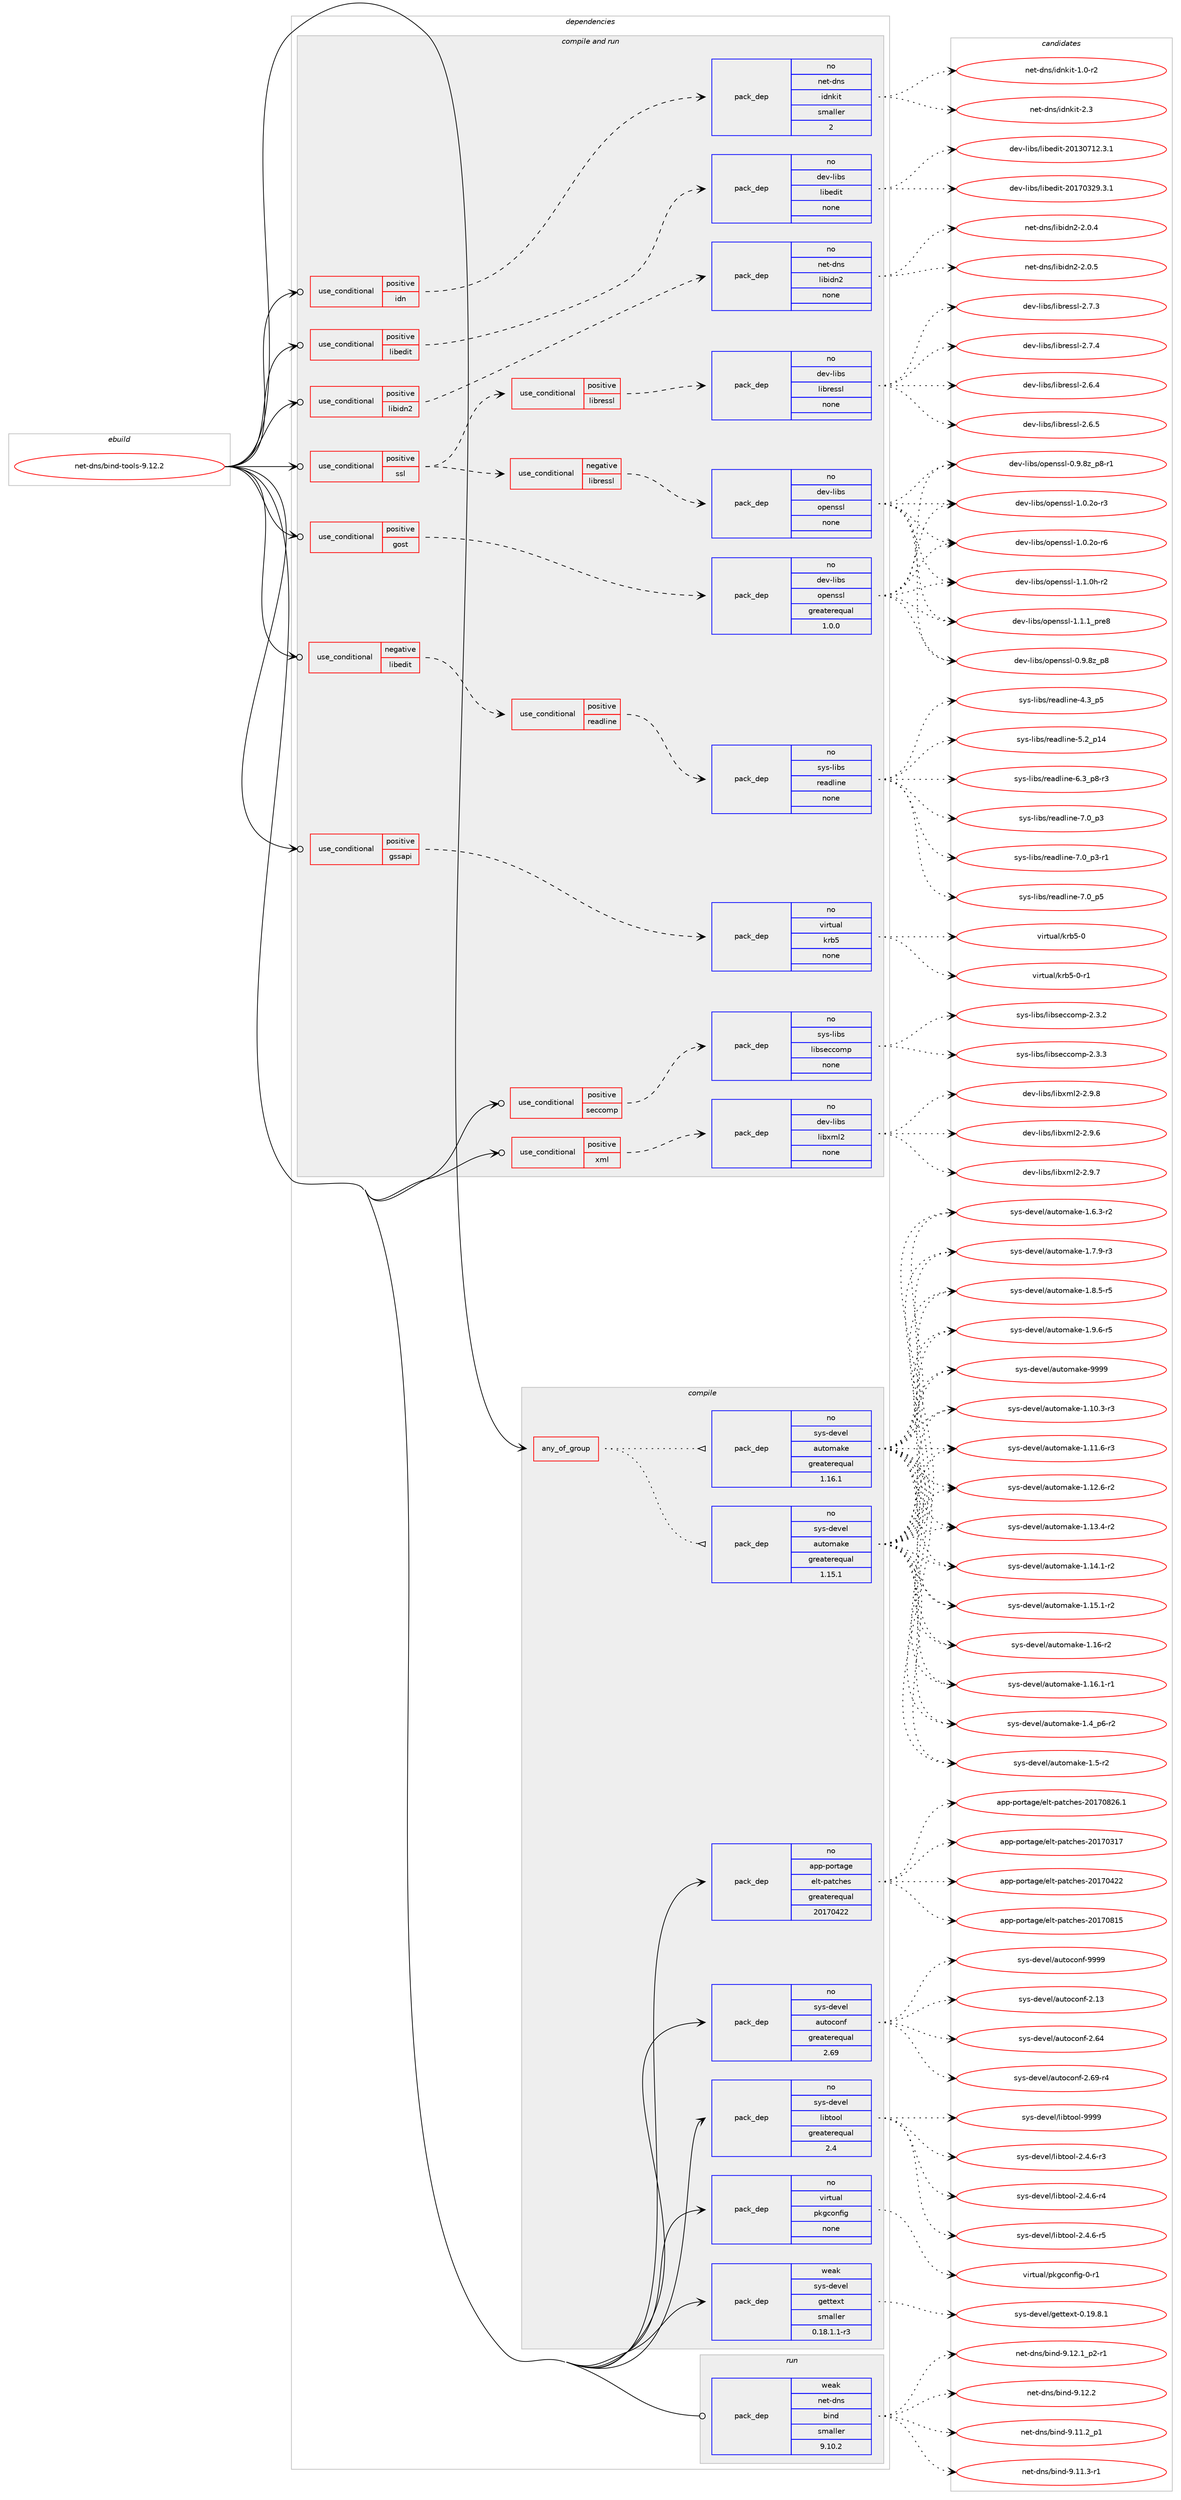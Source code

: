 digraph prolog {

# *************
# Graph options
# *************

newrank=true;
concentrate=true;
compound=true;
graph [rankdir=LR,fontname=Helvetica,fontsize=10,ranksep=1.5];#, ranksep=2.5, nodesep=0.2];
edge  [arrowhead=vee];
node  [fontname=Helvetica,fontsize=10];

# **********
# The ebuild
# **********

subgraph cluster_leftcol {
color=gray;
rank=same;
label=<<i>ebuild</i>>;
id [label="net-dns/bind-tools-9.12.2", color=red, width=4, href="../net-dns/bind-tools-9.12.2.svg"];
}

# ****************
# The dependencies
# ****************

subgraph cluster_midcol {
color=gray;
label=<<i>dependencies</i>>;
subgraph cluster_compile {
fillcolor="#eeeeee";
style=filled;
label=<<i>compile</i>>;
subgraph any9 {
dependency158 [label=<<TABLE BORDER="0" CELLBORDER="1" CELLSPACING="0" CELLPADDING="4"><TR><TD CELLPADDING="10">any_of_group</TD></TR></TABLE>>, shape=none, color=red];subgraph pack100 {
dependency159 [label=<<TABLE BORDER="0" CELLBORDER="1" CELLSPACING="0" CELLPADDING="4" WIDTH="220"><TR><TD ROWSPAN="6" CELLPADDING="30">pack_dep</TD></TR><TR><TD WIDTH="110">no</TD></TR><TR><TD>sys-devel</TD></TR><TR><TD>automake</TD></TR><TR><TD>greaterequal</TD></TR><TR><TD>1.16.1</TD></TR></TABLE>>, shape=none, color=blue];
}
dependency158:e -> dependency159:w [weight=20,style="dotted",arrowhead="oinv"];
subgraph pack101 {
dependency160 [label=<<TABLE BORDER="0" CELLBORDER="1" CELLSPACING="0" CELLPADDING="4" WIDTH="220"><TR><TD ROWSPAN="6" CELLPADDING="30">pack_dep</TD></TR><TR><TD WIDTH="110">no</TD></TR><TR><TD>sys-devel</TD></TR><TR><TD>automake</TD></TR><TR><TD>greaterequal</TD></TR><TR><TD>1.15.1</TD></TR></TABLE>>, shape=none, color=blue];
}
dependency158:e -> dependency160:w [weight=20,style="dotted",arrowhead="oinv"];
}
id:e -> dependency158:w [weight=20,style="solid",arrowhead="vee"];
subgraph pack102 {
dependency161 [label=<<TABLE BORDER="0" CELLBORDER="1" CELLSPACING="0" CELLPADDING="4" WIDTH="220"><TR><TD ROWSPAN="6" CELLPADDING="30">pack_dep</TD></TR><TR><TD WIDTH="110">no</TD></TR><TR><TD>app-portage</TD></TR><TR><TD>elt-patches</TD></TR><TR><TD>greaterequal</TD></TR><TR><TD>20170422</TD></TR></TABLE>>, shape=none, color=blue];
}
id:e -> dependency161:w [weight=20,style="solid",arrowhead="vee"];
subgraph pack103 {
dependency162 [label=<<TABLE BORDER="0" CELLBORDER="1" CELLSPACING="0" CELLPADDING="4" WIDTH="220"><TR><TD ROWSPAN="6" CELLPADDING="30">pack_dep</TD></TR><TR><TD WIDTH="110">no</TD></TR><TR><TD>sys-devel</TD></TR><TR><TD>autoconf</TD></TR><TR><TD>greaterequal</TD></TR><TR><TD>2.69</TD></TR></TABLE>>, shape=none, color=blue];
}
id:e -> dependency162:w [weight=20,style="solid",arrowhead="vee"];
subgraph pack104 {
dependency163 [label=<<TABLE BORDER="0" CELLBORDER="1" CELLSPACING="0" CELLPADDING="4" WIDTH="220"><TR><TD ROWSPAN="6" CELLPADDING="30">pack_dep</TD></TR><TR><TD WIDTH="110">no</TD></TR><TR><TD>sys-devel</TD></TR><TR><TD>libtool</TD></TR><TR><TD>greaterequal</TD></TR><TR><TD>2.4</TD></TR></TABLE>>, shape=none, color=blue];
}
id:e -> dependency163:w [weight=20,style="solid",arrowhead="vee"];
subgraph pack105 {
dependency164 [label=<<TABLE BORDER="0" CELLBORDER="1" CELLSPACING="0" CELLPADDING="4" WIDTH="220"><TR><TD ROWSPAN="6" CELLPADDING="30">pack_dep</TD></TR><TR><TD WIDTH="110">no</TD></TR><TR><TD>virtual</TD></TR><TR><TD>pkgconfig</TD></TR><TR><TD>none</TD></TR><TR><TD></TD></TR></TABLE>>, shape=none, color=blue];
}
id:e -> dependency164:w [weight=20,style="solid",arrowhead="vee"];
subgraph pack106 {
dependency165 [label=<<TABLE BORDER="0" CELLBORDER="1" CELLSPACING="0" CELLPADDING="4" WIDTH="220"><TR><TD ROWSPAN="6" CELLPADDING="30">pack_dep</TD></TR><TR><TD WIDTH="110">weak</TD></TR><TR><TD>sys-devel</TD></TR><TR><TD>gettext</TD></TR><TR><TD>smaller</TD></TR><TR><TD>0.18.1.1-r3</TD></TR></TABLE>>, shape=none, color=blue];
}
id:e -> dependency165:w [weight=20,style="solid",arrowhead="vee"];
}
subgraph cluster_compileandrun {
fillcolor="#eeeeee";
style=filled;
label=<<i>compile and run</i>>;
subgraph cond51 {
dependency166 [label=<<TABLE BORDER="0" CELLBORDER="1" CELLSPACING="0" CELLPADDING="4"><TR><TD ROWSPAN="3" CELLPADDING="10">use_conditional</TD></TR><TR><TD>negative</TD></TR><TR><TD>libedit</TD></TR></TABLE>>, shape=none, color=red];
subgraph cond52 {
dependency167 [label=<<TABLE BORDER="0" CELLBORDER="1" CELLSPACING="0" CELLPADDING="4"><TR><TD ROWSPAN="3" CELLPADDING="10">use_conditional</TD></TR><TR><TD>positive</TD></TR><TR><TD>readline</TD></TR></TABLE>>, shape=none, color=red];
subgraph pack107 {
dependency168 [label=<<TABLE BORDER="0" CELLBORDER="1" CELLSPACING="0" CELLPADDING="4" WIDTH="220"><TR><TD ROWSPAN="6" CELLPADDING="30">pack_dep</TD></TR><TR><TD WIDTH="110">no</TD></TR><TR><TD>sys-libs</TD></TR><TR><TD>readline</TD></TR><TR><TD>none</TD></TR><TR><TD></TD></TR></TABLE>>, shape=none, color=blue];
}
dependency167:e -> dependency168:w [weight=20,style="dashed",arrowhead="vee"];
}
dependency166:e -> dependency167:w [weight=20,style="dashed",arrowhead="vee"];
}
id:e -> dependency166:w [weight=20,style="solid",arrowhead="odotvee"];
subgraph cond53 {
dependency169 [label=<<TABLE BORDER="0" CELLBORDER="1" CELLSPACING="0" CELLPADDING="4"><TR><TD ROWSPAN="3" CELLPADDING="10">use_conditional</TD></TR><TR><TD>positive</TD></TR><TR><TD>gost</TD></TR></TABLE>>, shape=none, color=red];
subgraph pack108 {
dependency170 [label=<<TABLE BORDER="0" CELLBORDER="1" CELLSPACING="0" CELLPADDING="4" WIDTH="220"><TR><TD ROWSPAN="6" CELLPADDING="30">pack_dep</TD></TR><TR><TD WIDTH="110">no</TD></TR><TR><TD>dev-libs</TD></TR><TR><TD>openssl</TD></TR><TR><TD>greaterequal</TD></TR><TR><TD>1.0.0</TD></TR></TABLE>>, shape=none, color=blue];
}
dependency169:e -> dependency170:w [weight=20,style="dashed",arrowhead="vee"];
}
id:e -> dependency169:w [weight=20,style="solid",arrowhead="odotvee"];
subgraph cond54 {
dependency171 [label=<<TABLE BORDER="0" CELLBORDER="1" CELLSPACING="0" CELLPADDING="4"><TR><TD ROWSPAN="3" CELLPADDING="10">use_conditional</TD></TR><TR><TD>positive</TD></TR><TR><TD>gssapi</TD></TR></TABLE>>, shape=none, color=red];
subgraph pack109 {
dependency172 [label=<<TABLE BORDER="0" CELLBORDER="1" CELLSPACING="0" CELLPADDING="4" WIDTH="220"><TR><TD ROWSPAN="6" CELLPADDING="30">pack_dep</TD></TR><TR><TD WIDTH="110">no</TD></TR><TR><TD>virtual</TD></TR><TR><TD>krb5</TD></TR><TR><TD>none</TD></TR><TR><TD></TD></TR></TABLE>>, shape=none, color=blue];
}
dependency171:e -> dependency172:w [weight=20,style="dashed",arrowhead="vee"];
}
id:e -> dependency171:w [weight=20,style="solid",arrowhead="odotvee"];
subgraph cond55 {
dependency173 [label=<<TABLE BORDER="0" CELLBORDER="1" CELLSPACING="0" CELLPADDING="4"><TR><TD ROWSPAN="3" CELLPADDING="10">use_conditional</TD></TR><TR><TD>positive</TD></TR><TR><TD>idn</TD></TR></TABLE>>, shape=none, color=red];
subgraph pack110 {
dependency174 [label=<<TABLE BORDER="0" CELLBORDER="1" CELLSPACING="0" CELLPADDING="4" WIDTH="220"><TR><TD ROWSPAN="6" CELLPADDING="30">pack_dep</TD></TR><TR><TD WIDTH="110">no</TD></TR><TR><TD>net-dns</TD></TR><TR><TD>idnkit</TD></TR><TR><TD>smaller</TD></TR><TR><TD>2</TD></TR></TABLE>>, shape=none, color=blue];
}
dependency173:e -> dependency174:w [weight=20,style="dashed",arrowhead="vee"];
}
id:e -> dependency173:w [weight=20,style="solid",arrowhead="odotvee"];
subgraph cond56 {
dependency175 [label=<<TABLE BORDER="0" CELLBORDER="1" CELLSPACING="0" CELLPADDING="4"><TR><TD ROWSPAN="3" CELLPADDING="10">use_conditional</TD></TR><TR><TD>positive</TD></TR><TR><TD>libedit</TD></TR></TABLE>>, shape=none, color=red];
subgraph pack111 {
dependency176 [label=<<TABLE BORDER="0" CELLBORDER="1" CELLSPACING="0" CELLPADDING="4" WIDTH="220"><TR><TD ROWSPAN="6" CELLPADDING="30">pack_dep</TD></TR><TR><TD WIDTH="110">no</TD></TR><TR><TD>dev-libs</TD></TR><TR><TD>libedit</TD></TR><TR><TD>none</TD></TR><TR><TD></TD></TR></TABLE>>, shape=none, color=blue];
}
dependency175:e -> dependency176:w [weight=20,style="dashed",arrowhead="vee"];
}
id:e -> dependency175:w [weight=20,style="solid",arrowhead="odotvee"];
subgraph cond57 {
dependency177 [label=<<TABLE BORDER="0" CELLBORDER="1" CELLSPACING="0" CELLPADDING="4"><TR><TD ROWSPAN="3" CELLPADDING="10">use_conditional</TD></TR><TR><TD>positive</TD></TR><TR><TD>libidn2</TD></TR></TABLE>>, shape=none, color=red];
subgraph pack112 {
dependency178 [label=<<TABLE BORDER="0" CELLBORDER="1" CELLSPACING="0" CELLPADDING="4" WIDTH="220"><TR><TD ROWSPAN="6" CELLPADDING="30">pack_dep</TD></TR><TR><TD WIDTH="110">no</TD></TR><TR><TD>net-dns</TD></TR><TR><TD>libidn2</TD></TR><TR><TD>none</TD></TR><TR><TD></TD></TR></TABLE>>, shape=none, color=blue];
}
dependency177:e -> dependency178:w [weight=20,style="dashed",arrowhead="vee"];
}
id:e -> dependency177:w [weight=20,style="solid",arrowhead="odotvee"];
subgraph cond58 {
dependency179 [label=<<TABLE BORDER="0" CELLBORDER="1" CELLSPACING="0" CELLPADDING="4"><TR><TD ROWSPAN="3" CELLPADDING="10">use_conditional</TD></TR><TR><TD>positive</TD></TR><TR><TD>seccomp</TD></TR></TABLE>>, shape=none, color=red];
subgraph pack113 {
dependency180 [label=<<TABLE BORDER="0" CELLBORDER="1" CELLSPACING="0" CELLPADDING="4" WIDTH="220"><TR><TD ROWSPAN="6" CELLPADDING="30">pack_dep</TD></TR><TR><TD WIDTH="110">no</TD></TR><TR><TD>sys-libs</TD></TR><TR><TD>libseccomp</TD></TR><TR><TD>none</TD></TR><TR><TD></TD></TR></TABLE>>, shape=none, color=blue];
}
dependency179:e -> dependency180:w [weight=20,style="dashed",arrowhead="vee"];
}
id:e -> dependency179:w [weight=20,style="solid",arrowhead="odotvee"];
subgraph cond59 {
dependency181 [label=<<TABLE BORDER="0" CELLBORDER="1" CELLSPACING="0" CELLPADDING="4"><TR><TD ROWSPAN="3" CELLPADDING="10">use_conditional</TD></TR><TR><TD>positive</TD></TR><TR><TD>ssl</TD></TR></TABLE>>, shape=none, color=red];
subgraph cond60 {
dependency182 [label=<<TABLE BORDER="0" CELLBORDER="1" CELLSPACING="0" CELLPADDING="4"><TR><TD ROWSPAN="3" CELLPADDING="10">use_conditional</TD></TR><TR><TD>negative</TD></TR><TR><TD>libressl</TD></TR></TABLE>>, shape=none, color=red];
subgraph pack114 {
dependency183 [label=<<TABLE BORDER="0" CELLBORDER="1" CELLSPACING="0" CELLPADDING="4" WIDTH="220"><TR><TD ROWSPAN="6" CELLPADDING="30">pack_dep</TD></TR><TR><TD WIDTH="110">no</TD></TR><TR><TD>dev-libs</TD></TR><TR><TD>openssl</TD></TR><TR><TD>none</TD></TR><TR><TD></TD></TR></TABLE>>, shape=none, color=blue];
}
dependency182:e -> dependency183:w [weight=20,style="dashed",arrowhead="vee"];
}
dependency181:e -> dependency182:w [weight=20,style="dashed",arrowhead="vee"];
subgraph cond61 {
dependency184 [label=<<TABLE BORDER="0" CELLBORDER="1" CELLSPACING="0" CELLPADDING="4"><TR><TD ROWSPAN="3" CELLPADDING="10">use_conditional</TD></TR><TR><TD>positive</TD></TR><TR><TD>libressl</TD></TR></TABLE>>, shape=none, color=red];
subgraph pack115 {
dependency185 [label=<<TABLE BORDER="0" CELLBORDER="1" CELLSPACING="0" CELLPADDING="4" WIDTH="220"><TR><TD ROWSPAN="6" CELLPADDING="30">pack_dep</TD></TR><TR><TD WIDTH="110">no</TD></TR><TR><TD>dev-libs</TD></TR><TR><TD>libressl</TD></TR><TR><TD>none</TD></TR><TR><TD></TD></TR></TABLE>>, shape=none, color=blue];
}
dependency184:e -> dependency185:w [weight=20,style="dashed",arrowhead="vee"];
}
dependency181:e -> dependency184:w [weight=20,style="dashed",arrowhead="vee"];
}
id:e -> dependency181:w [weight=20,style="solid",arrowhead="odotvee"];
subgraph cond62 {
dependency186 [label=<<TABLE BORDER="0" CELLBORDER="1" CELLSPACING="0" CELLPADDING="4"><TR><TD ROWSPAN="3" CELLPADDING="10">use_conditional</TD></TR><TR><TD>positive</TD></TR><TR><TD>xml</TD></TR></TABLE>>, shape=none, color=red];
subgraph pack116 {
dependency187 [label=<<TABLE BORDER="0" CELLBORDER="1" CELLSPACING="0" CELLPADDING="4" WIDTH="220"><TR><TD ROWSPAN="6" CELLPADDING="30">pack_dep</TD></TR><TR><TD WIDTH="110">no</TD></TR><TR><TD>dev-libs</TD></TR><TR><TD>libxml2</TD></TR><TR><TD>none</TD></TR><TR><TD></TD></TR></TABLE>>, shape=none, color=blue];
}
dependency186:e -> dependency187:w [weight=20,style="dashed",arrowhead="vee"];
}
id:e -> dependency186:w [weight=20,style="solid",arrowhead="odotvee"];
}
subgraph cluster_run {
fillcolor="#eeeeee";
style=filled;
label=<<i>run</i>>;
subgraph pack117 {
dependency188 [label=<<TABLE BORDER="0" CELLBORDER="1" CELLSPACING="0" CELLPADDING="4" WIDTH="220"><TR><TD ROWSPAN="6" CELLPADDING="30">pack_dep</TD></TR><TR><TD WIDTH="110">weak</TD></TR><TR><TD>net-dns</TD></TR><TR><TD>bind</TD></TR><TR><TD>smaller</TD></TR><TR><TD>9.10.2</TD></TR></TABLE>>, shape=none, color=blue];
}
id:e -> dependency188:w [weight=20,style="solid",arrowhead="odot"];
}
}

# **************
# The candidates
# **************

subgraph cluster_choices {
rank=same;
color=gray;
label=<<i>candidates</i>>;

subgraph choice100 {
color=black;
nodesep=1;
choice11512111545100101118101108479711711611110997107101454946494846514511451 [label="sys-devel/automake-1.10.3-r3", color=red, width=4,href="../sys-devel/automake-1.10.3-r3.svg"];
choice11512111545100101118101108479711711611110997107101454946494946544511451 [label="sys-devel/automake-1.11.6-r3", color=red, width=4,href="../sys-devel/automake-1.11.6-r3.svg"];
choice11512111545100101118101108479711711611110997107101454946495046544511450 [label="sys-devel/automake-1.12.6-r2", color=red, width=4,href="../sys-devel/automake-1.12.6-r2.svg"];
choice11512111545100101118101108479711711611110997107101454946495146524511450 [label="sys-devel/automake-1.13.4-r2", color=red, width=4,href="../sys-devel/automake-1.13.4-r2.svg"];
choice11512111545100101118101108479711711611110997107101454946495246494511450 [label="sys-devel/automake-1.14.1-r2", color=red, width=4,href="../sys-devel/automake-1.14.1-r2.svg"];
choice11512111545100101118101108479711711611110997107101454946495346494511450 [label="sys-devel/automake-1.15.1-r2", color=red, width=4,href="../sys-devel/automake-1.15.1-r2.svg"];
choice1151211154510010111810110847971171161111099710710145494649544511450 [label="sys-devel/automake-1.16-r2", color=red, width=4,href="../sys-devel/automake-1.16-r2.svg"];
choice11512111545100101118101108479711711611110997107101454946495446494511449 [label="sys-devel/automake-1.16.1-r1", color=red, width=4,href="../sys-devel/automake-1.16.1-r1.svg"];
choice115121115451001011181011084797117116111109971071014549465295112544511450 [label="sys-devel/automake-1.4_p6-r2", color=red, width=4,href="../sys-devel/automake-1.4_p6-r2.svg"];
choice11512111545100101118101108479711711611110997107101454946534511450 [label="sys-devel/automake-1.5-r2", color=red, width=4,href="../sys-devel/automake-1.5-r2.svg"];
choice115121115451001011181011084797117116111109971071014549465446514511450 [label="sys-devel/automake-1.6.3-r2", color=red, width=4,href="../sys-devel/automake-1.6.3-r2.svg"];
choice115121115451001011181011084797117116111109971071014549465546574511451 [label="sys-devel/automake-1.7.9-r3", color=red, width=4,href="../sys-devel/automake-1.7.9-r3.svg"];
choice115121115451001011181011084797117116111109971071014549465646534511453 [label="sys-devel/automake-1.8.5-r5", color=red, width=4,href="../sys-devel/automake-1.8.5-r5.svg"];
choice115121115451001011181011084797117116111109971071014549465746544511453 [label="sys-devel/automake-1.9.6-r5", color=red, width=4,href="../sys-devel/automake-1.9.6-r5.svg"];
choice115121115451001011181011084797117116111109971071014557575757 [label="sys-devel/automake-9999", color=red, width=4,href="../sys-devel/automake-9999.svg"];
dependency159:e -> choice11512111545100101118101108479711711611110997107101454946494846514511451:w [style=dotted,weight="100"];
dependency159:e -> choice11512111545100101118101108479711711611110997107101454946494946544511451:w [style=dotted,weight="100"];
dependency159:e -> choice11512111545100101118101108479711711611110997107101454946495046544511450:w [style=dotted,weight="100"];
dependency159:e -> choice11512111545100101118101108479711711611110997107101454946495146524511450:w [style=dotted,weight="100"];
dependency159:e -> choice11512111545100101118101108479711711611110997107101454946495246494511450:w [style=dotted,weight="100"];
dependency159:e -> choice11512111545100101118101108479711711611110997107101454946495346494511450:w [style=dotted,weight="100"];
dependency159:e -> choice1151211154510010111810110847971171161111099710710145494649544511450:w [style=dotted,weight="100"];
dependency159:e -> choice11512111545100101118101108479711711611110997107101454946495446494511449:w [style=dotted,weight="100"];
dependency159:e -> choice115121115451001011181011084797117116111109971071014549465295112544511450:w [style=dotted,weight="100"];
dependency159:e -> choice11512111545100101118101108479711711611110997107101454946534511450:w [style=dotted,weight="100"];
dependency159:e -> choice115121115451001011181011084797117116111109971071014549465446514511450:w [style=dotted,weight="100"];
dependency159:e -> choice115121115451001011181011084797117116111109971071014549465546574511451:w [style=dotted,weight="100"];
dependency159:e -> choice115121115451001011181011084797117116111109971071014549465646534511453:w [style=dotted,weight="100"];
dependency159:e -> choice115121115451001011181011084797117116111109971071014549465746544511453:w [style=dotted,weight="100"];
dependency159:e -> choice115121115451001011181011084797117116111109971071014557575757:w [style=dotted,weight="100"];
}
subgraph choice101 {
color=black;
nodesep=1;
choice11512111545100101118101108479711711611110997107101454946494846514511451 [label="sys-devel/automake-1.10.3-r3", color=red, width=4,href="../sys-devel/automake-1.10.3-r3.svg"];
choice11512111545100101118101108479711711611110997107101454946494946544511451 [label="sys-devel/automake-1.11.6-r3", color=red, width=4,href="../sys-devel/automake-1.11.6-r3.svg"];
choice11512111545100101118101108479711711611110997107101454946495046544511450 [label="sys-devel/automake-1.12.6-r2", color=red, width=4,href="../sys-devel/automake-1.12.6-r2.svg"];
choice11512111545100101118101108479711711611110997107101454946495146524511450 [label="sys-devel/automake-1.13.4-r2", color=red, width=4,href="../sys-devel/automake-1.13.4-r2.svg"];
choice11512111545100101118101108479711711611110997107101454946495246494511450 [label="sys-devel/automake-1.14.1-r2", color=red, width=4,href="../sys-devel/automake-1.14.1-r2.svg"];
choice11512111545100101118101108479711711611110997107101454946495346494511450 [label="sys-devel/automake-1.15.1-r2", color=red, width=4,href="../sys-devel/automake-1.15.1-r2.svg"];
choice1151211154510010111810110847971171161111099710710145494649544511450 [label="sys-devel/automake-1.16-r2", color=red, width=4,href="../sys-devel/automake-1.16-r2.svg"];
choice11512111545100101118101108479711711611110997107101454946495446494511449 [label="sys-devel/automake-1.16.1-r1", color=red, width=4,href="../sys-devel/automake-1.16.1-r1.svg"];
choice115121115451001011181011084797117116111109971071014549465295112544511450 [label="sys-devel/automake-1.4_p6-r2", color=red, width=4,href="../sys-devel/automake-1.4_p6-r2.svg"];
choice11512111545100101118101108479711711611110997107101454946534511450 [label="sys-devel/automake-1.5-r2", color=red, width=4,href="../sys-devel/automake-1.5-r2.svg"];
choice115121115451001011181011084797117116111109971071014549465446514511450 [label="sys-devel/automake-1.6.3-r2", color=red, width=4,href="../sys-devel/automake-1.6.3-r2.svg"];
choice115121115451001011181011084797117116111109971071014549465546574511451 [label="sys-devel/automake-1.7.9-r3", color=red, width=4,href="../sys-devel/automake-1.7.9-r3.svg"];
choice115121115451001011181011084797117116111109971071014549465646534511453 [label="sys-devel/automake-1.8.5-r5", color=red, width=4,href="../sys-devel/automake-1.8.5-r5.svg"];
choice115121115451001011181011084797117116111109971071014549465746544511453 [label="sys-devel/automake-1.9.6-r5", color=red, width=4,href="../sys-devel/automake-1.9.6-r5.svg"];
choice115121115451001011181011084797117116111109971071014557575757 [label="sys-devel/automake-9999", color=red, width=4,href="../sys-devel/automake-9999.svg"];
dependency160:e -> choice11512111545100101118101108479711711611110997107101454946494846514511451:w [style=dotted,weight="100"];
dependency160:e -> choice11512111545100101118101108479711711611110997107101454946494946544511451:w [style=dotted,weight="100"];
dependency160:e -> choice11512111545100101118101108479711711611110997107101454946495046544511450:w [style=dotted,weight="100"];
dependency160:e -> choice11512111545100101118101108479711711611110997107101454946495146524511450:w [style=dotted,weight="100"];
dependency160:e -> choice11512111545100101118101108479711711611110997107101454946495246494511450:w [style=dotted,weight="100"];
dependency160:e -> choice11512111545100101118101108479711711611110997107101454946495346494511450:w [style=dotted,weight="100"];
dependency160:e -> choice1151211154510010111810110847971171161111099710710145494649544511450:w [style=dotted,weight="100"];
dependency160:e -> choice11512111545100101118101108479711711611110997107101454946495446494511449:w [style=dotted,weight="100"];
dependency160:e -> choice115121115451001011181011084797117116111109971071014549465295112544511450:w [style=dotted,weight="100"];
dependency160:e -> choice11512111545100101118101108479711711611110997107101454946534511450:w [style=dotted,weight="100"];
dependency160:e -> choice115121115451001011181011084797117116111109971071014549465446514511450:w [style=dotted,weight="100"];
dependency160:e -> choice115121115451001011181011084797117116111109971071014549465546574511451:w [style=dotted,weight="100"];
dependency160:e -> choice115121115451001011181011084797117116111109971071014549465646534511453:w [style=dotted,weight="100"];
dependency160:e -> choice115121115451001011181011084797117116111109971071014549465746544511453:w [style=dotted,weight="100"];
dependency160:e -> choice115121115451001011181011084797117116111109971071014557575757:w [style=dotted,weight="100"];
}
subgraph choice102 {
color=black;
nodesep=1;
choice97112112451121111141169710310147101108116451129711699104101115455048495548514955 [label="app-portage/elt-patches-20170317", color=red, width=4,href="../app-portage/elt-patches-20170317.svg"];
choice97112112451121111141169710310147101108116451129711699104101115455048495548525050 [label="app-portage/elt-patches-20170422", color=red, width=4,href="../app-portage/elt-patches-20170422.svg"];
choice97112112451121111141169710310147101108116451129711699104101115455048495548564953 [label="app-portage/elt-patches-20170815", color=red, width=4,href="../app-portage/elt-patches-20170815.svg"];
choice971121124511211111411697103101471011081164511297116991041011154550484955485650544649 [label="app-portage/elt-patches-20170826.1", color=red, width=4,href="../app-portage/elt-patches-20170826.1.svg"];
dependency161:e -> choice97112112451121111141169710310147101108116451129711699104101115455048495548514955:w [style=dotted,weight="100"];
dependency161:e -> choice97112112451121111141169710310147101108116451129711699104101115455048495548525050:w [style=dotted,weight="100"];
dependency161:e -> choice97112112451121111141169710310147101108116451129711699104101115455048495548564953:w [style=dotted,weight="100"];
dependency161:e -> choice971121124511211111411697103101471011081164511297116991041011154550484955485650544649:w [style=dotted,weight="100"];
}
subgraph choice103 {
color=black;
nodesep=1;
choice115121115451001011181011084797117116111991111101024550464951 [label="sys-devel/autoconf-2.13", color=red, width=4,href="../sys-devel/autoconf-2.13.svg"];
choice115121115451001011181011084797117116111991111101024550465452 [label="sys-devel/autoconf-2.64", color=red, width=4,href="../sys-devel/autoconf-2.64.svg"];
choice1151211154510010111810110847971171161119911111010245504654574511452 [label="sys-devel/autoconf-2.69-r4", color=red, width=4,href="../sys-devel/autoconf-2.69-r4.svg"];
choice115121115451001011181011084797117116111991111101024557575757 [label="sys-devel/autoconf-9999", color=red, width=4,href="../sys-devel/autoconf-9999.svg"];
dependency162:e -> choice115121115451001011181011084797117116111991111101024550464951:w [style=dotted,weight="100"];
dependency162:e -> choice115121115451001011181011084797117116111991111101024550465452:w [style=dotted,weight="100"];
dependency162:e -> choice1151211154510010111810110847971171161119911111010245504654574511452:w [style=dotted,weight="100"];
dependency162:e -> choice115121115451001011181011084797117116111991111101024557575757:w [style=dotted,weight="100"];
}
subgraph choice104 {
color=black;
nodesep=1;
choice1151211154510010111810110847108105981161111111084550465246544511451 [label="sys-devel/libtool-2.4.6-r3", color=red, width=4,href="../sys-devel/libtool-2.4.6-r3.svg"];
choice1151211154510010111810110847108105981161111111084550465246544511452 [label="sys-devel/libtool-2.4.6-r4", color=red, width=4,href="../sys-devel/libtool-2.4.6-r4.svg"];
choice1151211154510010111810110847108105981161111111084550465246544511453 [label="sys-devel/libtool-2.4.6-r5", color=red, width=4,href="../sys-devel/libtool-2.4.6-r5.svg"];
choice1151211154510010111810110847108105981161111111084557575757 [label="sys-devel/libtool-9999", color=red, width=4,href="../sys-devel/libtool-9999.svg"];
dependency163:e -> choice1151211154510010111810110847108105981161111111084550465246544511451:w [style=dotted,weight="100"];
dependency163:e -> choice1151211154510010111810110847108105981161111111084550465246544511452:w [style=dotted,weight="100"];
dependency163:e -> choice1151211154510010111810110847108105981161111111084550465246544511453:w [style=dotted,weight="100"];
dependency163:e -> choice1151211154510010111810110847108105981161111111084557575757:w [style=dotted,weight="100"];
}
subgraph choice105 {
color=black;
nodesep=1;
choice11810511411611797108471121071039911111010210510345484511449 [label="virtual/pkgconfig-0-r1", color=red, width=4,href="../virtual/pkgconfig-0-r1.svg"];
dependency164:e -> choice11810511411611797108471121071039911111010210510345484511449:w [style=dotted,weight="100"];
}
subgraph choice106 {
color=black;
nodesep=1;
choice1151211154510010111810110847103101116116101120116454846495746564649 [label="sys-devel/gettext-0.19.8.1", color=red, width=4,href="../sys-devel/gettext-0.19.8.1.svg"];
dependency165:e -> choice1151211154510010111810110847103101116116101120116454846495746564649:w [style=dotted,weight="100"];
}
subgraph choice107 {
color=black;
nodesep=1;
choice11512111545108105981154711410197100108105110101455246519511253 [label="sys-libs/readline-4.3_p5", color=red, width=4,href="../sys-libs/readline-4.3_p5.svg"];
choice1151211154510810598115471141019710010810511010145534650951124952 [label="sys-libs/readline-5.2_p14", color=red, width=4,href="../sys-libs/readline-5.2_p14.svg"];
choice115121115451081059811547114101971001081051101014554465195112564511451 [label="sys-libs/readline-6.3_p8-r3", color=red, width=4,href="../sys-libs/readline-6.3_p8-r3.svg"];
choice11512111545108105981154711410197100108105110101455546489511251 [label="sys-libs/readline-7.0_p3", color=red, width=4,href="../sys-libs/readline-7.0_p3.svg"];
choice115121115451081059811547114101971001081051101014555464895112514511449 [label="sys-libs/readline-7.0_p3-r1", color=red, width=4,href="../sys-libs/readline-7.0_p3-r1.svg"];
choice11512111545108105981154711410197100108105110101455546489511253 [label="sys-libs/readline-7.0_p5", color=red, width=4,href="../sys-libs/readline-7.0_p5.svg"];
dependency168:e -> choice11512111545108105981154711410197100108105110101455246519511253:w [style=dotted,weight="100"];
dependency168:e -> choice1151211154510810598115471141019710010810511010145534650951124952:w [style=dotted,weight="100"];
dependency168:e -> choice115121115451081059811547114101971001081051101014554465195112564511451:w [style=dotted,weight="100"];
dependency168:e -> choice11512111545108105981154711410197100108105110101455546489511251:w [style=dotted,weight="100"];
dependency168:e -> choice115121115451081059811547114101971001081051101014555464895112514511449:w [style=dotted,weight="100"];
dependency168:e -> choice11512111545108105981154711410197100108105110101455546489511253:w [style=dotted,weight="100"];
}
subgraph choice108 {
color=black;
nodesep=1;
choice1001011184510810598115471111121011101151151084548465746561229511256 [label="dev-libs/openssl-0.9.8z_p8", color=red, width=4,href="../dev-libs/openssl-0.9.8z_p8.svg"];
choice10010111845108105981154711111210111011511510845484657465612295112564511449 [label="dev-libs/openssl-0.9.8z_p8-r1", color=red, width=4,href="../dev-libs/openssl-0.9.8z_p8-r1.svg"];
choice1001011184510810598115471111121011101151151084549464846501114511451 [label="dev-libs/openssl-1.0.2o-r3", color=red, width=4,href="../dev-libs/openssl-1.0.2o-r3.svg"];
choice1001011184510810598115471111121011101151151084549464846501114511454 [label="dev-libs/openssl-1.0.2o-r6", color=red, width=4,href="../dev-libs/openssl-1.0.2o-r6.svg"];
choice1001011184510810598115471111121011101151151084549464946481044511450 [label="dev-libs/openssl-1.1.0h-r2", color=red, width=4,href="../dev-libs/openssl-1.1.0h-r2.svg"];
choice1001011184510810598115471111121011101151151084549464946499511211410156 [label="dev-libs/openssl-1.1.1_pre8", color=red, width=4,href="../dev-libs/openssl-1.1.1_pre8.svg"];
dependency170:e -> choice1001011184510810598115471111121011101151151084548465746561229511256:w [style=dotted,weight="100"];
dependency170:e -> choice10010111845108105981154711111210111011511510845484657465612295112564511449:w [style=dotted,weight="100"];
dependency170:e -> choice1001011184510810598115471111121011101151151084549464846501114511451:w [style=dotted,weight="100"];
dependency170:e -> choice1001011184510810598115471111121011101151151084549464846501114511454:w [style=dotted,weight="100"];
dependency170:e -> choice1001011184510810598115471111121011101151151084549464946481044511450:w [style=dotted,weight="100"];
dependency170:e -> choice1001011184510810598115471111121011101151151084549464946499511211410156:w [style=dotted,weight="100"];
}
subgraph choice109 {
color=black;
nodesep=1;
choice118105114116117971084710711498534548 [label="virtual/krb5-0", color=red, width=4,href="../virtual/krb5-0.svg"];
choice1181051141161179710847107114985345484511449 [label="virtual/krb5-0-r1", color=red, width=4,href="../virtual/krb5-0-r1.svg"];
dependency172:e -> choice118105114116117971084710711498534548:w [style=dotted,weight="100"];
dependency172:e -> choice1181051141161179710847107114985345484511449:w [style=dotted,weight="100"];
}
subgraph choice110 {
color=black;
nodesep=1;
choice1101011164510011011547105100110107105116454946484511450 [label="net-dns/idnkit-1.0-r2", color=red, width=4,href="../net-dns/idnkit-1.0-r2.svg"];
choice110101116451001101154710510011010710511645504651 [label="net-dns/idnkit-2.3", color=red, width=4,href="../net-dns/idnkit-2.3.svg"];
dependency174:e -> choice1101011164510011011547105100110107105116454946484511450:w [style=dotted,weight="100"];
dependency174:e -> choice110101116451001101154710510011010710511645504651:w [style=dotted,weight="100"];
}
subgraph choice111 {
color=black;
nodesep=1;
choice1001011184510810598115471081059810110010511645504849514855495046514649 [label="dev-libs/libedit-20130712.3.1", color=red, width=4,href="../dev-libs/libedit-20130712.3.1.svg"];
choice1001011184510810598115471081059810110010511645504849554851505746514649 [label="dev-libs/libedit-20170329.3.1", color=red, width=4,href="../dev-libs/libedit-20170329.3.1.svg"];
dependency176:e -> choice1001011184510810598115471081059810110010511645504849514855495046514649:w [style=dotted,weight="100"];
dependency176:e -> choice1001011184510810598115471081059810110010511645504849554851505746514649:w [style=dotted,weight="100"];
}
subgraph choice112 {
color=black;
nodesep=1;
choice11010111645100110115471081059810510011050455046484652 [label="net-dns/libidn2-2.0.4", color=red, width=4,href="../net-dns/libidn2-2.0.4.svg"];
choice11010111645100110115471081059810510011050455046484653 [label="net-dns/libidn2-2.0.5", color=red, width=4,href="../net-dns/libidn2-2.0.5.svg"];
dependency178:e -> choice11010111645100110115471081059810510011050455046484652:w [style=dotted,weight="100"];
dependency178:e -> choice11010111645100110115471081059810510011050455046484653:w [style=dotted,weight="100"];
}
subgraph choice113 {
color=black;
nodesep=1;
choice115121115451081059811547108105981151019999111109112455046514650 [label="sys-libs/libseccomp-2.3.2", color=red, width=4,href="../sys-libs/libseccomp-2.3.2.svg"];
choice115121115451081059811547108105981151019999111109112455046514651 [label="sys-libs/libseccomp-2.3.3", color=red, width=4,href="../sys-libs/libseccomp-2.3.3.svg"];
dependency180:e -> choice115121115451081059811547108105981151019999111109112455046514650:w [style=dotted,weight="100"];
dependency180:e -> choice115121115451081059811547108105981151019999111109112455046514651:w [style=dotted,weight="100"];
}
subgraph choice114 {
color=black;
nodesep=1;
choice1001011184510810598115471111121011101151151084548465746561229511256 [label="dev-libs/openssl-0.9.8z_p8", color=red, width=4,href="../dev-libs/openssl-0.9.8z_p8.svg"];
choice10010111845108105981154711111210111011511510845484657465612295112564511449 [label="dev-libs/openssl-0.9.8z_p8-r1", color=red, width=4,href="../dev-libs/openssl-0.9.8z_p8-r1.svg"];
choice1001011184510810598115471111121011101151151084549464846501114511451 [label="dev-libs/openssl-1.0.2o-r3", color=red, width=4,href="../dev-libs/openssl-1.0.2o-r3.svg"];
choice1001011184510810598115471111121011101151151084549464846501114511454 [label="dev-libs/openssl-1.0.2o-r6", color=red, width=4,href="../dev-libs/openssl-1.0.2o-r6.svg"];
choice1001011184510810598115471111121011101151151084549464946481044511450 [label="dev-libs/openssl-1.1.0h-r2", color=red, width=4,href="../dev-libs/openssl-1.1.0h-r2.svg"];
choice1001011184510810598115471111121011101151151084549464946499511211410156 [label="dev-libs/openssl-1.1.1_pre8", color=red, width=4,href="../dev-libs/openssl-1.1.1_pre8.svg"];
dependency183:e -> choice1001011184510810598115471111121011101151151084548465746561229511256:w [style=dotted,weight="100"];
dependency183:e -> choice10010111845108105981154711111210111011511510845484657465612295112564511449:w [style=dotted,weight="100"];
dependency183:e -> choice1001011184510810598115471111121011101151151084549464846501114511451:w [style=dotted,weight="100"];
dependency183:e -> choice1001011184510810598115471111121011101151151084549464846501114511454:w [style=dotted,weight="100"];
dependency183:e -> choice1001011184510810598115471111121011101151151084549464946481044511450:w [style=dotted,weight="100"];
dependency183:e -> choice1001011184510810598115471111121011101151151084549464946499511211410156:w [style=dotted,weight="100"];
}
subgraph choice115 {
color=black;
nodesep=1;
choice10010111845108105981154710810598114101115115108455046544652 [label="dev-libs/libressl-2.6.4", color=red, width=4,href="../dev-libs/libressl-2.6.4.svg"];
choice10010111845108105981154710810598114101115115108455046544653 [label="dev-libs/libressl-2.6.5", color=red, width=4,href="../dev-libs/libressl-2.6.5.svg"];
choice10010111845108105981154710810598114101115115108455046554651 [label="dev-libs/libressl-2.7.3", color=red, width=4,href="../dev-libs/libressl-2.7.3.svg"];
choice10010111845108105981154710810598114101115115108455046554652 [label="dev-libs/libressl-2.7.4", color=red, width=4,href="../dev-libs/libressl-2.7.4.svg"];
dependency185:e -> choice10010111845108105981154710810598114101115115108455046544652:w [style=dotted,weight="100"];
dependency185:e -> choice10010111845108105981154710810598114101115115108455046544653:w [style=dotted,weight="100"];
dependency185:e -> choice10010111845108105981154710810598114101115115108455046554651:w [style=dotted,weight="100"];
dependency185:e -> choice10010111845108105981154710810598114101115115108455046554652:w [style=dotted,weight="100"];
}
subgraph choice116 {
color=black;
nodesep=1;
choice1001011184510810598115471081059812010910850455046574654 [label="dev-libs/libxml2-2.9.6", color=red, width=4,href="../dev-libs/libxml2-2.9.6.svg"];
choice1001011184510810598115471081059812010910850455046574655 [label="dev-libs/libxml2-2.9.7", color=red, width=4,href="../dev-libs/libxml2-2.9.7.svg"];
choice1001011184510810598115471081059812010910850455046574656 [label="dev-libs/libxml2-2.9.8", color=red, width=4,href="../dev-libs/libxml2-2.9.8.svg"];
dependency187:e -> choice1001011184510810598115471081059812010910850455046574654:w [style=dotted,weight="100"];
dependency187:e -> choice1001011184510810598115471081059812010910850455046574655:w [style=dotted,weight="100"];
dependency187:e -> choice1001011184510810598115471081059812010910850455046574656:w [style=dotted,weight="100"];
}
subgraph choice117 {
color=black;
nodesep=1;
choice110101116451001101154798105110100455746494946509511249 [label="net-dns/bind-9.11.2_p1", color=red, width=4,href="../net-dns/bind-9.11.2_p1.svg"];
choice110101116451001101154798105110100455746494946514511449 [label="net-dns/bind-9.11.3-r1", color=red, width=4,href="../net-dns/bind-9.11.3-r1.svg"];
choice1101011164510011011547981051101004557464950464995112504511449 [label="net-dns/bind-9.12.1_p2-r1", color=red, width=4,href="../net-dns/bind-9.12.1_p2-r1.svg"];
choice11010111645100110115479810511010045574649504650 [label="net-dns/bind-9.12.2", color=red, width=4,href="../net-dns/bind-9.12.2.svg"];
dependency188:e -> choice110101116451001101154798105110100455746494946509511249:w [style=dotted,weight="100"];
dependency188:e -> choice110101116451001101154798105110100455746494946514511449:w [style=dotted,weight="100"];
dependency188:e -> choice1101011164510011011547981051101004557464950464995112504511449:w [style=dotted,weight="100"];
dependency188:e -> choice11010111645100110115479810511010045574649504650:w [style=dotted,weight="100"];
}
}

}

